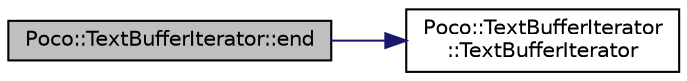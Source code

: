 digraph "Poco::TextBufferIterator::end"
{
 // LATEX_PDF_SIZE
  edge [fontname="Helvetica",fontsize="10",labelfontname="Helvetica",labelfontsize="10"];
  node [fontname="Helvetica",fontsize="10",shape=record];
  rankdir="LR";
  Node1 [label="Poco::TextBufferIterator::end",height=0.2,width=0.4,color="black", fillcolor="grey75", style="filled", fontcolor="black",tooltip="Compares two iterators for inequality."];
  Node1 -> Node2 [color="midnightblue",fontsize="10",style="solid"];
  Node2 [label="Poco::TextBufferIterator\l::TextBufferIterator",height=0.2,width=0.4,color="black", fillcolor="white", style="filled",URL="$classPoco_1_1TextBufferIterator.html#ad960f615314ea25d3c6f9a720736754b",tooltip=" "];
}

